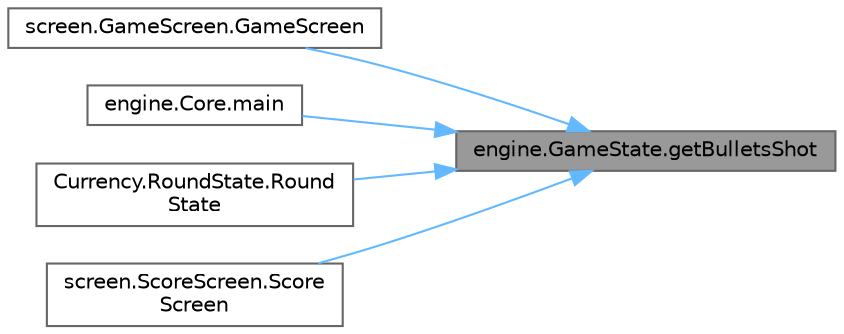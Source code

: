 digraph "engine.GameState.getBulletsShot"
{
 // LATEX_PDF_SIZE
  bgcolor="transparent";
  edge [fontname=Helvetica,fontsize=10,labelfontname=Helvetica,labelfontsize=10];
  node [fontname=Helvetica,fontsize=10,shape=box,height=0.2,width=0.4];
  rankdir="RL";
  Node1 [id="Node000001",label="engine.GameState.getBulletsShot",height=0.2,width=0.4,color="gray40", fillcolor="grey60", style="filled", fontcolor="black",tooltip=" "];
  Node1 -> Node2 [id="edge1_Node000001_Node000002",dir="back",color="steelblue1",style="solid",tooltip=" "];
  Node2 [id="Node000002",label="screen.GameScreen.GameScreen",height=0.2,width=0.4,color="grey40", fillcolor="white", style="filled",URL="$classscreen_1_1_game_screen.html#a4383bf295c6d0ba338f6278c7e2a2fd5",tooltip="Constructor, establishes the properties of the screen."];
  Node1 -> Node3 [id="edge2_Node000001_Node000003",dir="back",color="steelblue1",style="solid",tooltip=" "];
  Node3 [id="Node000003",label="engine.Core.main",height=0.2,width=0.4,color="grey40", fillcolor="white", style="filled",URL="$classengine_1_1_core.html#a57772a5de30ed8af04183baad8f1281e",tooltip="Test implementation."];
  Node1 -> Node4 [id="edge3_Node000001_Node000004",dir="back",color="steelblue1",style="solid",tooltip=" "];
  Node4 [id="Node000004",label="Currency.RoundState.Round\lState",height=0.2,width=0.4,color="grey40", fillcolor="white", style="filled",URL="$class_currency_1_1_round_state.html#a56b85ae03c3844d9d9c67607c25c8b19",tooltip=" "];
  Node1 -> Node5 [id="edge4_Node000001_Node000005",dir="back",color="steelblue1",style="solid",tooltip=" "];
  Node5 [id="Node000005",label="screen.ScoreScreen.Score\lScreen",height=0.2,width=0.4,color="grey40", fillcolor="white", style="filled",URL="$classscreen_1_1_score_screen.html#a8a078b464e3ee2d49c50e8decfaf7ed9",tooltip="Constructor, establishes the properties of the screen."];
}
